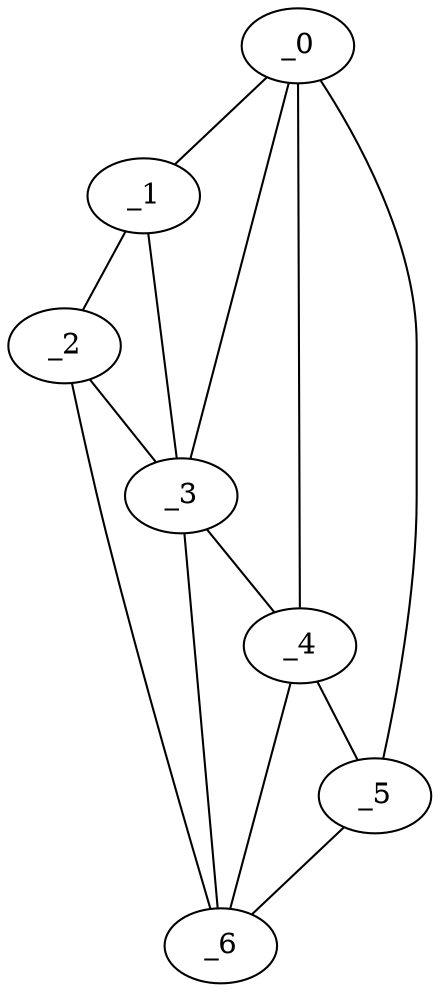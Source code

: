 graph "obj83__70.gxl" {
	_0	 [x=49,
		y=5];
	_1	 [x=55,
		y=2];
	_0 -- _1	 [valence=1];
	_3	 [x=62,
		y=8];
	_0 -- _3	 [valence=2];
	_4	 [x=64,
		y=53];
	_0 -- _4	 [valence=1];
	_5	 [x=70,
		y=83];
	_0 -- _5	 [valence=1];
	_2	 [x=60,
		y=3];
	_1 -- _2	 [valence=1];
	_1 -- _3	 [valence=2];
	_2 -- _3	 [valence=2];
	_6	 [x=85,
		y=51];
	_2 -- _6	 [valence=1];
	_3 -- _4	 [valence=2];
	_3 -- _6	 [valence=1];
	_4 -- _5	 [valence=2];
	_4 -- _6	 [valence=1];
	_5 -- _6	 [valence=1];
}
